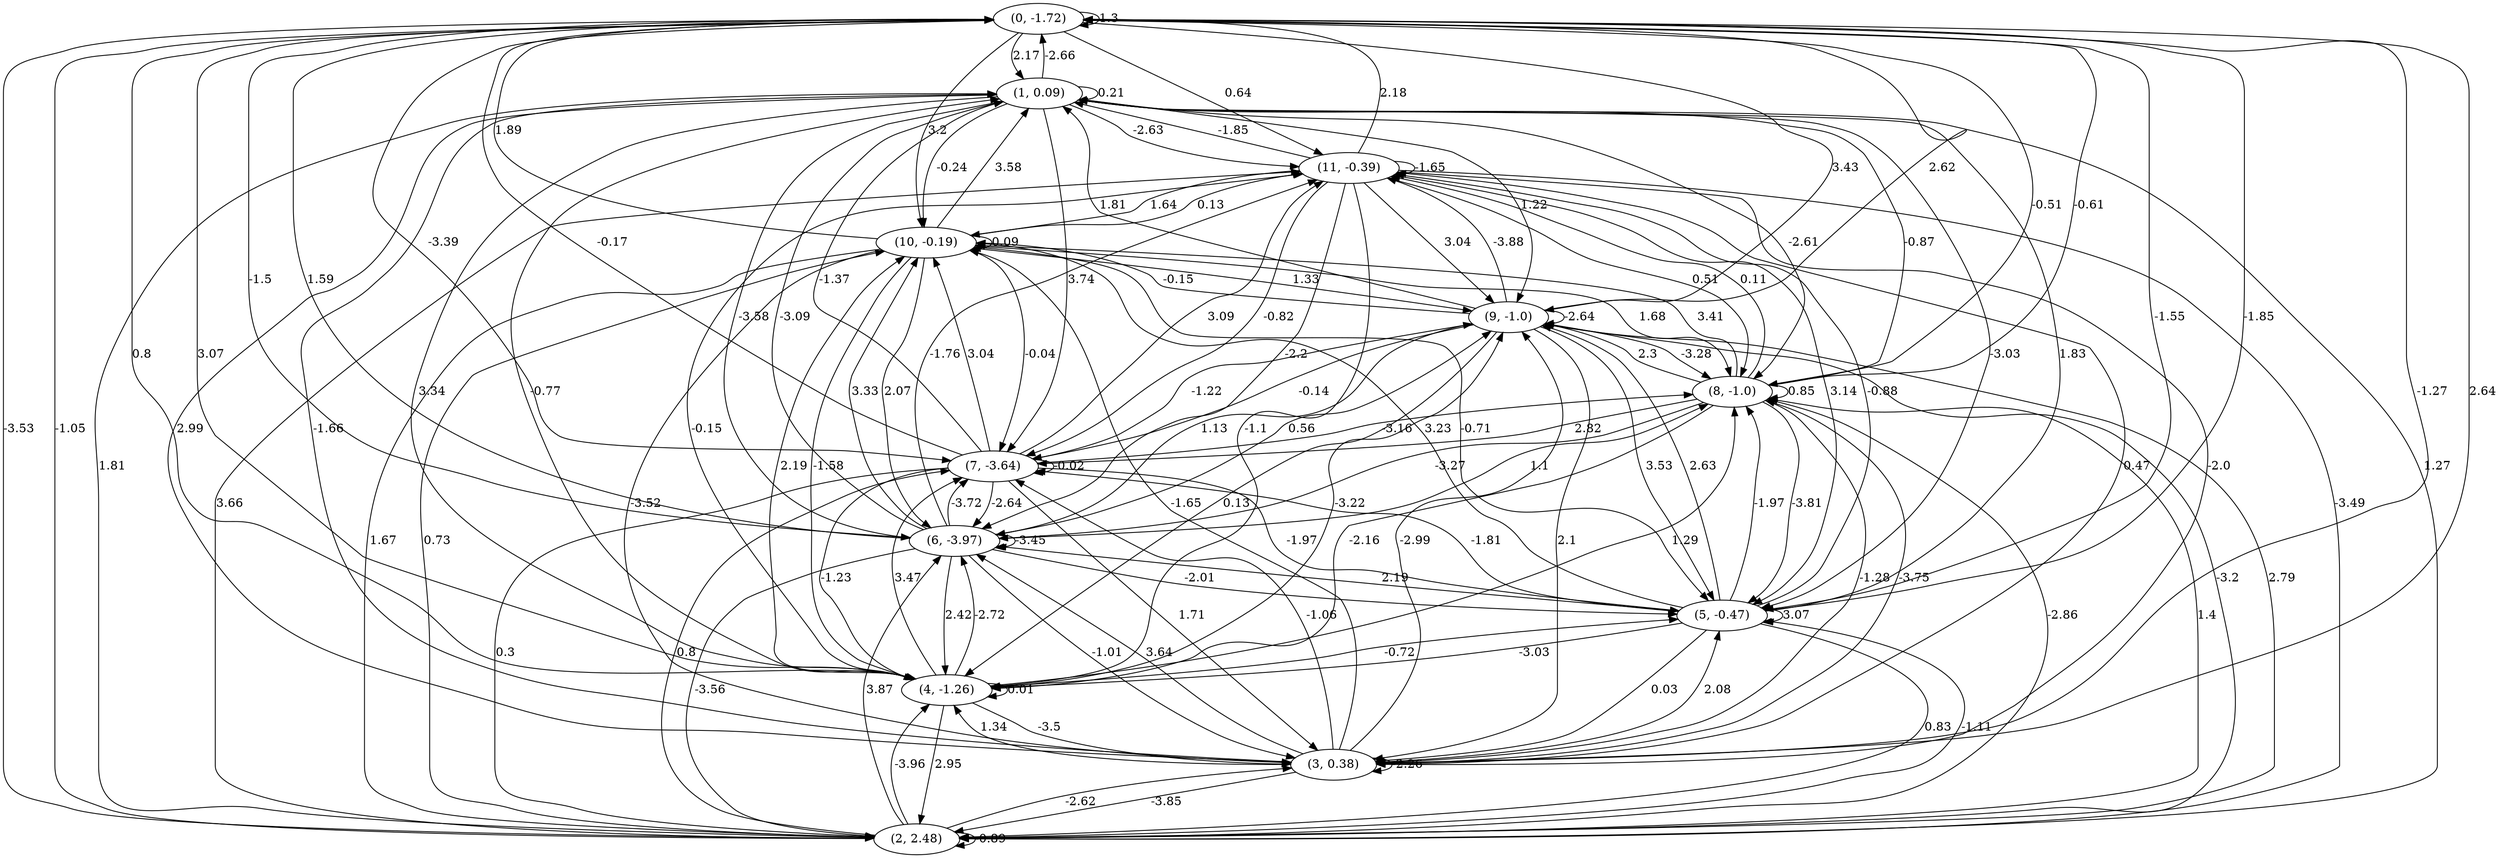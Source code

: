 digraph {
    0 [ label = "(0, -1.72)" ]
    1 [ label = "(1, 0.09)" ]
    2 [ label = "(2, 2.48)" ]
    3 [ label = "(3, 0.38)" ]
    4 [ label = "(4, -1.26)" ]
    5 [ label = "(5, -0.47)" ]
    6 [ label = "(6, -3.97)" ]
    7 [ label = "(7, -3.64)" ]
    8 [ label = "(8, -1.0)" ]
    9 [ label = "(9, -1.0)" ]
    10 [ label = "(10, -0.19)" ]
    11 [ label = "(11, -0.39)" ]
    0 -> 0 [ label = "1.3" ]
    1 -> 1 [ label = "0.21" ]
    2 -> 2 [ label = "-0.89" ]
    3 -> 3 [ label = "-2.26" ]
    4 -> 4 [ label = "0.01" ]
    5 -> 5 [ label = "3.07" ]
    6 -> 6 [ label = "-3.45" ]
    7 -> 7 [ label = "-0.02" ]
    8 -> 8 [ label = "0.85" ]
    9 -> 9 [ label = "-2.64" ]
    10 -> 10 [ label = "0.09" ]
    11 -> 11 [ label = "-1.65" ]
    1 -> 0 [ label = "-2.66" ]
    2 -> 0 [ label = "-1.05" ]
    3 -> 0 [ label = "2.64" ]
    4 -> 0 [ label = "3.07" ]
    5 -> 0 [ label = "-1.85" ]
    6 -> 0 [ label = "1.59" ]
    7 -> 0 [ label = "-0.17" ]
    8 -> 0 [ label = "-0.61" ]
    9 -> 0 [ label = "2.62" ]
    10 -> 0 [ label = "1.89" ]
    11 -> 0 [ label = "2.18" ]
    0 -> 1 [ label = "2.17" ]
    2 -> 1 [ label = "1.81" ]
    3 -> 1 [ label = "-1.66" ]
    4 -> 1 [ label = "-0.77" ]
    5 -> 1 [ label = "1.83" ]
    6 -> 1 [ label = "-3.09" ]
    7 -> 1 [ label = "-1.37" ]
    8 -> 1 [ label = "-0.87" ]
    9 -> 1 [ label = "1.81" ]
    10 -> 1 [ label = "3.58" ]
    11 -> 1 [ label = "-1.85" ]
    0 -> 2 [ label = "-3.53" ]
    1 -> 2 [ label = "1.27" ]
    3 -> 2 [ label = "-3.85" ]
    4 -> 2 [ label = "2.95" ]
    5 -> 2 [ label = "0.83" ]
    6 -> 2 [ label = "-3.56" ]
    7 -> 2 [ label = "0.3" ]
    8 -> 2 [ label = "-2.86" ]
    9 -> 2 [ label = "-3.2" ]
    10 -> 2 [ label = "1.67" ]
    11 -> 2 [ label = "-3.49" ]
    0 -> 3 [ label = "-1.27" ]
    1 -> 3 [ label = "2.99" ]
    2 -> 3 [ label = "-2.62" ]
    4 -> 3 [ label = "-3.5" ]
    5 -> 3 [ label = "0.03" ]
    6 -> 3 [ label = "-1.01" ]
    7 -> 3 [ label = "1.71" ]
    8 -> 3 [ label = "-1.28" ]
    9 -> 3 [ label = "2.1" ]
    10 -> 3 [ label = "-3.52" ]
    11 -> 3 [ label = "-2.0" ]
    0 -> 4 [ label = "0.8" ]
    1 -> 4 [ label = "3.34" ]
    2 -> 4 [ label = "-3.96" ]
    3 -> 4 [ label = "1.34" ]
    5 -> 4 [ label = "-3.03" ]
    6 -> 4 [ label = "2.42" ]
    7 -> 4 [ label = "-1.23" ]
    8 -> 4 [ label = "-2.16" ]
    9 -> 4 [ label = "0.13" ]
    10 -> 4 [ label = "-1.58" ]
    11 -> 4 [ label = "-1.1" ]
    0 -> 5 [ label = "-1.55" ]
    1 -> 5 [ label = "-3.03" ]
    2 -> 5 [ label = "-1.11" ]
    3 -> 5 [ label = "2.08" ]
    4 -> 5 [ label = "-0.72" ]
    6 -> 5 [ label = "-2.01" ]
    7 -> 5 [ label = "-1.97" ]
    8 -> 5 [ label = "-3.81" ]
    9 -> 5 [ label = "3.53" ]
    10 -> 5 [ label = "-0.71" ]
    11 -> 5 [ label = "3.14" ]
    0 -> 6 [ label = "-1.5" ]
    1 -> 6 [ label = "-3.58" ]
    2 -> 6 [ label = "3.87" ]
    3 -> 6 [ label = "3.64" ]
    4 -> 6 [ label = "-2.72" ]
    5 -> 6 [ label = "2.19" ]
    7 -> 6 [ label = "-2.64" ]
    8 -> 6 [ label = "-3.27" ]
    9 -> 6 [ label = "1.13" ]
    10 -> 6 [ label = "2.07" ]
    11 -> 6 [ label = "-2.2" ]
    0 -> 7 [ label = "-3.39" ]
    1 -> 7 [ label = "3.74" ]
    2 -> 7 [ label = "0.8" ]
    3 -> 7 [ label = "-1.06" ]
    4 -> 7 [ label = "3.47" ]
    5 -> 7 [ label = "-1.81" ]
    6 -> 7 [ label = "-3.72" ]
    8 -> 7 [ label = "2.82" ]
    9 -> 7 [ label = "-0.14" ]
    10 -> 7 [ label = "-0.04" ]
    11 -> 7 [ label = "-0.82" ]
    0 -> 8 [ label = "-0.51" ]
    1 -> 8 [ label = "-2.61" ]
    2 -> 8 [ label = "1.4" ]
    3 -> 8 [ label = "-3.75" ]
    4 -> 8 [ label = "1.29" ]
    5 -> 8 [ label = "-1.97" ]
    6 -> 8 [ label = "1.1" ]
    7 -> 8 [ label = "-3.16" ]
    9 -> 8 [ label = "-3.28" ]
    10 -> 8 [ label = "1.68" ]
    11 -> 8 [ label = "0.51" ]
    0 -> 9 [ label = "3.43" ]
    1 -> 9 [ label = "1.22" ]
    2 -> 9 [ label = "2.79" ]
    3 -> 9 [ label = "-2.99" ]
    4 -> 9 [ label = "-3.22" ]
    5 -> 9 [ label = "2.63" ]
    6 -> 9 [ label = "0.56" ]
    7 -> 9 [ label = "-1.22" ]
    8 -> 9 [ label = "2.3" ]
    10 -> 9 [ label = "1.33" ]
    11 -> 9 [ label = "3.04" ]
    0 -> 10 [ label = "3.2" ]
    1 -> 10 [ label = "-0.24" ]
    2 -> 10 [ label = "0.73" ]
    3 -> 10 [ label = "-1.65" ]
    4 -> 10 [ label = "2.19" ]
    5 -> 10 [ label = "3.23" ]
    6 -> 10 [ label = "3.33" ]
    7 -> 10 [ label = "3.04" ]
    8 -> 10 [ label = "3.41" ]
    9 -> 10 [ label = "-0.15" ]
    11 -> 10 [ label = "1.64" ]
    0 -> 11 [ label = "0.64" ]
    1 -> 11 [ label = "-2.63" ]
    2 -> 11 [ label = "3.66" ]
    3 -> 11 [ label = "0.47" ]
    4 -> 11 [ label = "-0.15" ]
    5 -> 11 [ label = "-0.88" ]
    6 -> 11 [ label = "-1.76" ]
    7 -> 11 [ label = "3.09" ]
    8 -> 11 [ label = "0.11" ]
    9 -> 11 [ label = "-3.88" ]
    10 -> 11 [ label = "0.13" ]
}

